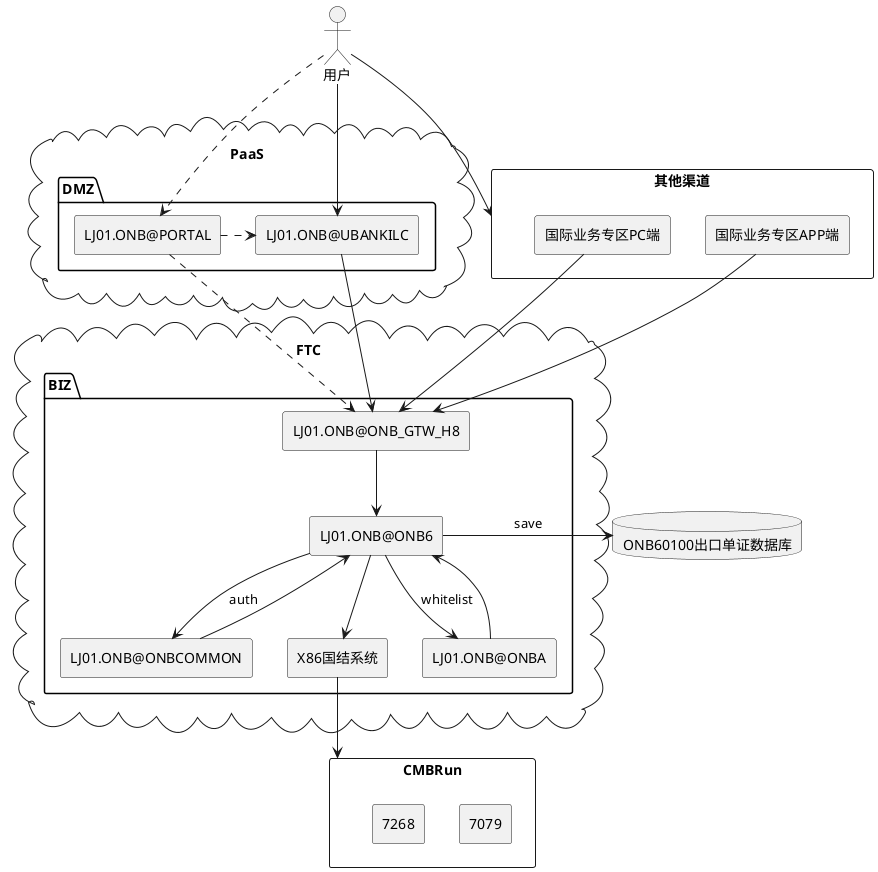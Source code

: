 @startuml
'https://plantuml.com/deployment-diagram

actor actor [
用户
]

rectangle 其他渠道 {
    rectangle 国际业务专区PC端
    rectangle 国际业务专区APP端
}

cloud PaaS {
    folder DMZ {
        rectangle UBANKILC [
        LJ01.ONB@UBANKILC]

        rectangle PORTAL [
        LJ01.ONB@PORTAL]
    }
}

cloud FTC {
    folder BIZ {
        rectangle ONB_GTW_H8 [
        LJ01.ONB@ONB_GTW_H8]

        rectangle ONB6 [
        LJ01.ONB@ONB6]

        rectangle ONBCOMMON [
        LJ01.ONB@ONBCOMMON]

        rectangle ONBA [
        LJ01.ONB@ONBA]

        rectangle X86_IS [
        X86国结系统]
    }
}

database database[
ONB60100出口单证数据库]

rectangle CMBRun {
    rectangle 7079
    rectangle 7268
}

actor ..> PORTAL
actor --> UBANKILC
PORTAL .> UBANKILC
actor --> 其他渠道
国际业务专区APP端 -->ONB_GTW_H8
国际业务专区PC端 -->ONB_GTW_H8
PORTAL ..> ONB_GTW_H8
UBANKILC --> ONB_GTW_H8
ONB_GTW_H8 --> ONB6
ONB6 -> database : save
ONB6 --> ONBCOMMON : auth
ONBCOMMON --> ONB6
ONB6 --> ONBA : whitelist
ONBA --> ONB6
ONB6 --> X86_IS
X86_IS --> CMBRun
@enduml